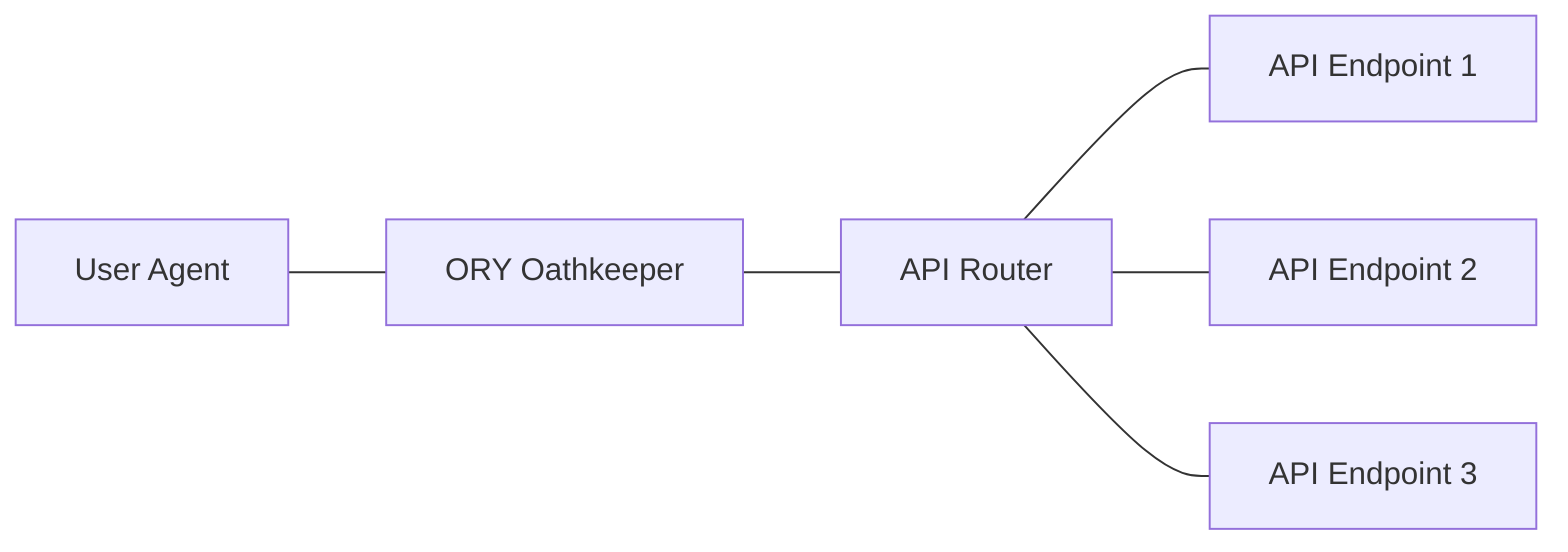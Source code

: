 graph LR

    UA[User Agent] --- FW[ORY Oathkeeper]

    FW --- APIR[API Router]
    APIR --- API1[API Endpoint 1]
    APIR --- API2[API Endpoint 2]
    APIR --- API3[API Endpoint 3]